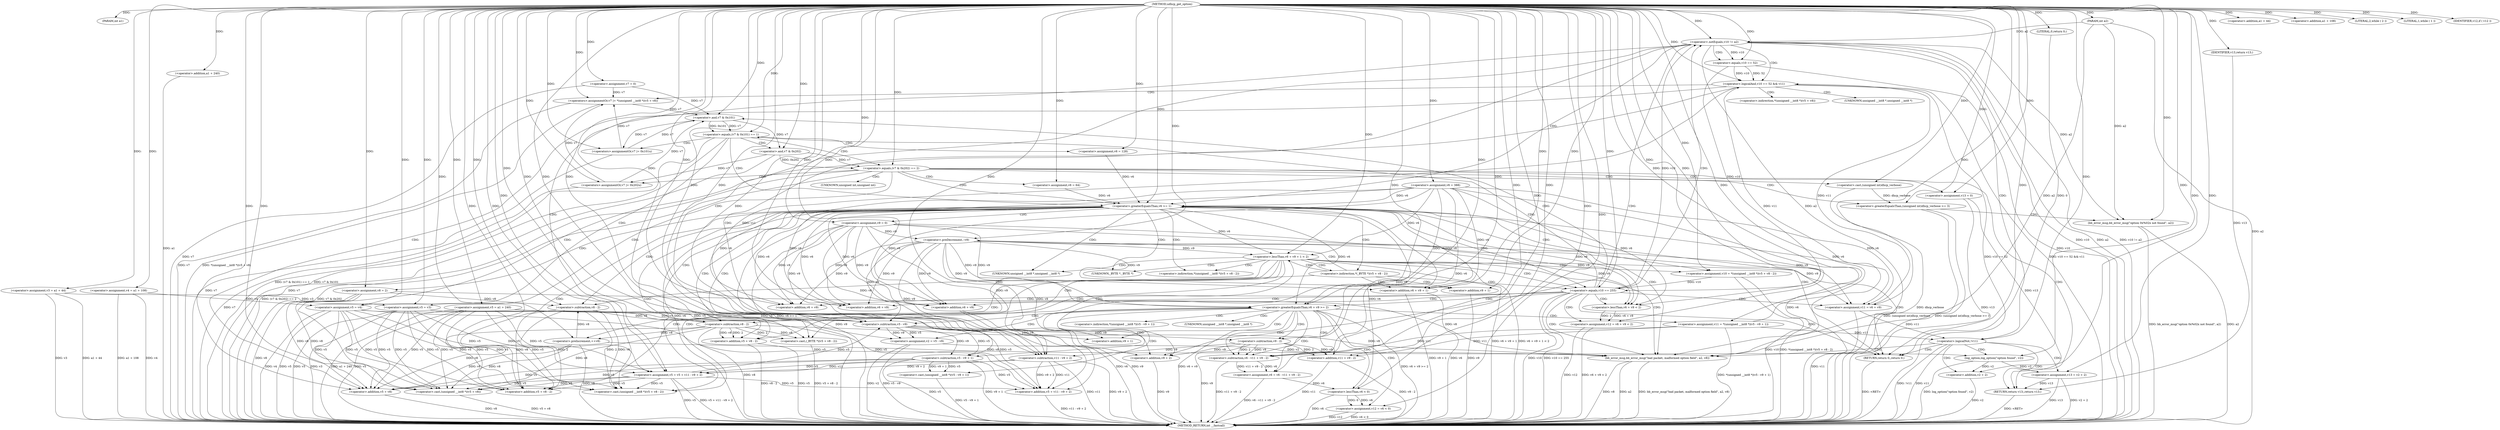 digraph udhcp_get_option {  
"1000113" [label = "(METHOD,udhcp_get_option)" ]
"1000355" [label = "(METHOD_RETURN,int __fastcall)" ]
"1000114" [label = "(PARAM,int a1)" ]
"1000115" [label = "(PARAM,int a2)" ]
"1000129" [label = "(<operator>.assignment,v3 = a1 + 44)" ]
"1000131" [label = "(<operator>.addition,a1 + 44)" ]
"1000134" [label = "(<operator>.assignment,v4 = a1 + 108)" ]
"1000136" [label = "(<operator>.addition,a1 + 108)" ]
"1000139" [label = "(<operator>.assignment,v5 = a1 + 240)" ]
"1000141" [label = "(<operator>.addition,a1 + 240)" ]
"1000144" [label = "(<operator>.assignment,v6 = 388)" ]
"1000147" [label = "(<operator>.assignment,v7 = 0)" ]
"1000151" [label = "(LITERAL,2,while ( 2 ))" ]
"1000153" [label = "(<operator>.assignment,v8 = 2)" ]
"1000156" [label = "(<operator>.assignment,v9 = 0)" ]
"1000160" [label = "(LITERAL,1,while ( 1 ))" ]
"1000162" [label = "(<operator>.assignment,v10 = *(unsigned __int8 *)(v5 + v8 - 2))" ]
"1000165" [label = "(<operator>.cast,(unsigned __int8 *)(v5 + v8 - 2))" ]
"1000167" [label = "(<operator>.addition,v5 + v8 - 2)" ]
"1000169" [label = "(<operator>.subtraction,v8 - 2)" ]
"1000174" [label = "(<operator>.cast,(_BYTE *)(v5 + v8 - 2))" ]
"1000176" [label = "(<operator>.addition,v5 + v8 - 2)" ]
"1000178" [label = "(<operator>.subtraction,v8 - 2)" ]
"1000182" [label = "(<operator>.preDecrement,--v9)" ]
"1000184" [label = "(<operator>.preIncrement,++v8)" ]
"1000187" [label = "(<operator>.lessThan,v6 + v9 + 1 < 2)" ]
"1000188" [label = "(<operator>.addition,v6 + v9 + 1)" ]
"1000190" [label = "(<operator>.addition,v9 + 1)" ]
"1000196" [label = "(<operator>.equals,v10 == 255)" ]
"1000201" [label = "(<operator>.equals,(v7 & 0x101) == 1)" ]
"1000202" [label = "(<operator>.and,v7 & 0x101)" ]
"1000207" [label = "(<operators>.assignmentOr,v7 |= 0x101u)" ]
"1000210" [label = "(<operator>.assignment,v6 = 128)" ]
"1000213" [label = "(<operator>.assignment,v5 = v4)" ]
"1000218" [label = "(<operator>.equals,(v7 & 0x202) == 2)" ]
"1000219" [label = "(<operator>.and,v7 & 0x202)" ]
"1000224" [label = "(<operators>.assignmentOr,v7 |= 0x202u)" ]
"1000227" [label = "(<operator>.assignment,v6 = 64)" ]
"1000230" [label = "(<operator>.assignment,v5 = v3)" ]
"1000234" [label = "(<operator>.assignment,v13 = 0)" ]
"1000238" [label = "(<operator>.greaterEqualsThan,(unsigned int)dhcp_verbose >= 3)" ]
"1000239" [label = "(<operator>.cast,(unsigned int)dhcp_verbose)" ]
"1000243" [label = "(bb_error_msg,bb_error_msg(\"option 0x%02x not found\", a2))" ]
"1000248" [label = "(<operator>.assignment,v11 = v6 + v9)" ]
"1000250" [label = "(<operator>.addition,v6 + v9)" ]
"1000253" [label = "(<operator>.assignment,v12 = v6 + v9 < 2)" ]
"1000255" [label = "(<operator>.lessThan,v6 + v9 < 2)" ]
"1000256" [label = "(<operator>.addition,v6 + v9)" ]
"1000261" [label = "(<operator>.greaterEqualsThan,v6 + v9 >= 2)" ]
"1000262" [label = "(<operator>.addition,v6 + v9)" ]
"1000267" [label = "(<operator>.assignment,v2 = v5 - v9)" ]
"1000269" [label = "(<operator>.subtraction,v5 - v9)" ]
"1000272" [label = "(<operator>.assignment,v11 = *(unsigned __int8 *)(v5 - v9 + 1))" ]
"1000275" [label = "(<operator>.cast,(unsigned __int8 *)(v5 - v9 + 1))" ]
"1000277" [label = "(<operator>.subtraction,v5 - v9 + 1)" ]
"1000279" [label = "(<operator>.addition,v9 + 1)" ]
"1000282" [label = "(<operator>.assignment,v6 = v6 - v11 + v9 - 2)" ]
"1000284" [label = "(<operator>.subtraction,v6 - v11 + v9 - 2)" ]
"1000286" [label = "(<operator>.addition,v11 + v9 - 2)" ]
"1000288" [label = "(<operator>.subtraction,v9 - 2)" ]
"1000291" [label = "(<operator>.assignment,v12 = v6 < 0)" ]
"1000293" [label = "(<operator>.lessThan,v6 < 0)" ]
"1000297" [label = "(IDENTIFIER,v12,if ( v12 ))" ]
"1000300" [label = "(<operator>.notEquals,v10 != a2)" ]
"1000305" [label = "(<operator>.logicalAnd,v10 == 52 && v11)" ]
"1000306" [label = "(<operator>.equals,v10 == 52)" ]
"1000310" [label = "(<operators>.assignmentOr,v7 |= *(unsigned __int8 *)(v5 + v8))" ]
"1000313" [label = "(<operator>.cast,(unsigned __int8 *)(v5 + v8))" ]
"1000315" [label = "(<operator>.addition,v5 + v8)" ]
"1000318" [label = "(<operator>.assignment,v5 = v5 + v11 - v9 + 2)" ]
"1000320" [label = "(<operator>.addition,v5 + v11 - v9 + 2)" ]
"1000322" [label = "(<operator>.subtraction,v11 - v9 + 2)" ]
"1000324" [label = "(<operator>.addition,v9 + 2)" ]
"1000329" [label = "(<operator>.greaterEqualsThan,v6 >= 1)" ]
"1000335" [label = "(<operator>.logicalNot,!v11)" ]
"1000339" [label = "(bb_error_msg,bb_error_msg(\"bad packet, malformed option field\", a2, v8))" ]
"1000343" [label = "(RETURN,return 0;,return 0;)" ]
"1000344" [label = "(LITERAL,0,return 0;)" ]
"1000345" [label = "(log_option,log_option(\"option found\", v2))" ]
"1000348" [label = "(<operator>.assignment,v13 = v2 + 2)" ]
"1000350" [label = "(<operator>.addition,v2 + 2)" ]
"1000353" [label = "(RETURN,return v13;,return v13;)" ]
"1000354" [label = "(IDENTIFIER,v13,return v13;)" ]
"1000164" [label = "(<operator>.indirection,*(unsigned __int8 *)(v5 + v8 - 2))" ]
"1000166" [label = "(UNKNOWN,unsigned __int8 *,unsigned __int8 *)" ]
"1000173" [label = "(<operator>.indirection,*(_BYTE *)(v5 + v8 - 2))" ]
"1000175" [label = "(UNKNOWN,_BYTE *,_BYTE *)" ]
"1000240" [label = "(UNKNOWN,unsigned int,unsigned int)" ]
"1000274" [label = "(<operator>.indirection,*(unsigned __int8 *)(v5 - v9 + 1))" ]
"1000276" [label = "(UNKNOWN,unsigned __int8 *,unsigned __int8 *)" ]
"1000312" [label = "(<operator>.indirection,*(unsigned __int8 *)(v5 + v8))" ]
"1000314" [label = "(UNKNOWN,unsigned __int8 *,unsigned __int8 *)" ]
  "1000353" -> "1000355"  [ label = "DDG: <RET>"] 
  "1000343" -> "1000355"  [ label = "DDG: <RET>"] 
  "1000253" -> "1000355"  [ label = "DDG: v12"] 
  "1000288" -> "1000355"  [ label = "DDG: v9"] 
  "1000293" -> "1000355"  [ label = "DDG: v6"] 
  "1000162" -> "1000355"  [ label = "DDG: *(unsigned __int8 *)(v5 + v8 - 2)"] 
  "1000134" -> "1000355"  [ label = "DDG: a1 + 108"] 
  "1000243" -> "1000355"  [ label = "DDG: bb_error_msg(\"option 0x%02x not found\", a2)"] 
  "1000218" -> "1000355"  [ label = "DDG: (v7 & 0x202) == 2"] 
  "1000339" -> "1000355"  [ label = "DDG: v8"] 
  "1000190" -> "1000355"  [ label = "DDG: v9"] 
  "1000335" -> "1000355"  [ label = "DDG: !v11"] 
  "1000306" -> "1000355"  [ label = "DDG: v10"] 
  "1000320" -> "1000355"  [ label = "DDG: v11 - v9 + 2"] 
  "1000162" -> "1000355"  [ label = "DDG: v10"] 
  "1000324" -> "1000355"  [ label = "DDG: v9"] 
  "1000188" -> "1000355"  [ label = "DDG: v6"] 
  "1000238" -> "1000355"  [ label = "DDG: (unsigned int)dhcp_verbose"] 
  "1000329" -> "1000355"  [ label = "DDG: v6"] 
  "1000318" -> "1000355"  [ label = "DDG: v5"] 
  "1000267" -> "1000355"  [ label = "DDG: v5 - v9"] 
  "1000350" -> "1000355"  [ label = "DDG: v2"] 
  "1000141" -> "1000355"  [ label = "DDG: a1"] 
  "1000156" -> "1000355"  [ label = "DDG: v9"] 
  "1000176" -> "1000355"  [ label = "DDG: v8 - 2"] 
  "1000322" -> "1000355"  [ label = "DDG: v11"] 
  "1000219" -> "1000355"  [ label = "DDG: v7"] 
  "1000129" -> "1000355"  [ label = "DDG: v3"] 
  "1000318" -> "1000355"  [ label = "DDG: v5 + v11 - v9 + 2"] 
  "1000272" -> "1000355"  [ label = "DDG: *(unsigned __int8 *)(v5 - v9 + 1)"] 
  "1000300" -> "1000355"  [ label = "DDG: v10"] 
  "1000213" -> "1000355"  [ label = "DDG: v5"] 
  "1000239" -> "1000355"  [ label = "DDG: dhcp_verbose"] 
  "1000339" -> "1000355"  [ label = "DDG: a2"] 
  "1000300" -> "1000355"  [ label = "DDG: a2"] 
  "1000267" -> "1000355"  [ label = "DDG: v2"] 
  "1000291" -> "1000355"  [ label = "DDG: v12"] 
  "1000345" -> "1000355"  [ label = "DDG: log_option(\"option found\", v2)"] 
  "1000147" -> "1000355"  [ label = "DDG: v7"] 
  "1000188" -> "1000355"  [ label = "DDG: v9 + 1"] 
  "1000213" -> "1000355"  [ label = "DDG: v4"] 
  "1000275" -> "1000355"  [ label = "DDG: v5 - v9 + 1"] 
  "1000115" -> "1000355"  [ label = "DDG: a2"] 
  "1000262" -> "1000355"  [ label = "DDG: v6"] 
  "1000348" -> "1000355"  [ label = "DDG: v2 + 2"] 
  "1000291" -> "1000355"  [ label = "DDG: v6 < 0"] 
  "1000286" -> "1000355"  [ label = "DDG: v9 - 2"] 
  "1000230" -> "1000355"  [ label = "DDG: v3"] 
  "1000253" -> "1000355"  [ label = "DDG: v6 + v9 < 2"] 
  "1000184" -> "1000355"  [ label = "DDG: v8"] 
  "1000277" -> "1000355"  [ label = "DDG: v9 + 1"] 
  "1000129" -> "1000355"  [ label = "DDG: a1 + 44"] 
  "1000248" -> "1000355"  [ label = "DDG: v11"] 
  "1000261" -> "1000355"  [ label = "DDG: v6 + v9 >= 2"] 
  "1000224" -> "1000355"  [ label = "DDG: v7"] 
  "1000284" -> "1000355"  [ label = "DDG: v11 + v9 - 2"] 
  "1000286" -> "1000355"  [ label = "DDG: v11"] 
  "1000315" -> "1000355"  [ label = "DDG: v8"] 
  "1000348" -> "1000355"  [ label = "DDG: v13"] 
  "1000230" -> "1000355"  [ label = "DDG: v5"] 
  "1000310" -> "1000355"  [ label = "DDG: v7"] 
  "1000187" -> "1000355"  [ label = "DDG: v6 + v9 + 1"] 
  "1000313" -> "1000355"  [ label = "DDG: v5 + v8"] 
  "1000207" -> "1000355"  [ label = "DDG: v7"] 
  "1000134" -> "1000355"  [ label = "DDG: v4"] 
  "1000139" -> "1000355"  [ label = "DDG: a1 + 240"] 
  "1000305" -> "1000355"  [ label = "DDG: v10 == 52"] 
  "1000201" -> "1000355"  [ label = "DDG: (v7 & 0x101) == 1"] 
  "1000335" -> "1000355"  [ label = "DDG: v11"] 
  "1000300" -> "1000355"  [ label = "DDG: v10 != a2"] 
  "1000187" -> "1000355"  [ label = "DDG: v6 + v9 + 1 < 2"] 
  "1000329" -> "1000355"  [ label = "DDG: v6 >= 1"] 
  "1000176" -> "1000355"  [ label = "DDG: v5"] 
  "1000174" -> "1000355"  [ label = "DDG: v5 + v8 - 2"] 
  "1000178" -> "1000355"  [ label = "DDG: v8"] 
  "1000196" -> "1000355"  [ label = "DDG: v10 == 255"] 
  "1000339" -> "1000355"  [ label = "DDG: bb_error_msg(\"bad packet, malformed option field\", a2, v8)"] 
  "1000139" -> "1000355"  [ label = "DDG: v5"] 
  "1000277" -> "1000355"  [ label = "DDG: v5"] 
  "1000262" -> "1000355"  [ label = "DDG: v9"] 
  "1000144" -> "1000355"  [ label = "DDG: v6"] 
  "1000305" -> "1000355"  [ label = "DDG: v10 == 52 && v11"] 
  "1000282" -> "1000355"  [ label = "DDG: v6 - v11 + v9 - 2"] 
  "1000238" -> "1000355"  [ label = "DDG: (unsigned int)dhcp_verbose >= 3"] 
  "1000261" -> "1000355"  [ label = "DDG: v6 + v9"] 
  "1000201" -> "1000355"  [ label = "DDG: v7 & 0x101"] 
  "1000196" -> "1000355"  [ label = "DDG: v10"] 
  "1000153" -> "1000355"  [ label = "DDG: v8"] 
  "1000322" -> "1000355"  [ label = "DDG: v9 + 2"] 
  "1000243" -> "1000355"  [ label = "DDG: a2"] 
  "1000310" -> "1000355"  [ label = "DDG: *(unsigned __int8 *)(v5 + v8)"] 
  "1000234" -> "1000355"  [ label = "DDG: v13"] 
  "1000218" -> "1000355"  [ label = "DDG: v7 & 0x202"] 
  "1000113" -> "1000114"  [ label = "DDG: "] 
  "1000113" -> "1000115"  [ label = "DDG: "] 
  "1000113" -> "1000129"  [ label = "DDG: "] 
  "1000113" -> "1000131"  [ label = "DDG: "] 
  "1000113" -> "1000134"  [ label = "DDG: "] 
  "1000113" -> "1000136"  [ label = "DDG: "] 
  "1000113" -> "1000139"  [ label = "DDG: "] 
  "1000113" -> "1000141"  [ label = "DDG: "] 
  "1000113" -> "1000144"  [ label = "DDG: "] 
  "1000113" -> "1000147"  [ label = "DDG: "] 
  "1000113" -> "1000151"  [ label = "DDG: "] 
  "1000113" -> "1000153"  [ label = "DDG: "] 
  "1000113" -> "1000156"  [ label = "DDG: "] 
  "1000113" -> "1000160"  [ label = "DDG: "] 
  "1000113" -> "1000162"  [ label = "DDG: "] 
  "1000318" -> "1000165"  [ label = "DDG: v5"] 
  "1000213" -> "1000165"  [ label = "DDG: v5"] 
  "1000230" -> "1000165"  [ label = "DDG: v5"] 
  "1000139" -> "1000165"  [ label = "DDG: v5"] 
  "1000113" -> "1000165"  [ label = "DDG: "] 
  "1000169" -> "1000165"  [ label = "DDG: v8"] 
  "1000169" -> "1000165"  [ label = "DDG: 2"] 
  "1000318" -> "1000167"  [ label = "DDG: v5"] 
  "1000213" -> "1000167"  [ label = "DDG: v5"] 
  "1000230" -> "1000167"  [ label = "DDG: v5"] 
  "1000139" -> "1000167"  [ label = "DDG: v5"] 
  "1000113" -> "1000167"  [ label = "DDG: "] 
  "1000169" -> "1000167"  [ label = "DDG: v8"] 
  "1000169" -> "1000167"  [ label = "DDG: 2"] 
  "1000184" -> "1000169"  [ label = "DDG: v8"] 
  "1000153" -> "1000169"  [ label = "DDG: v8"] 
  "1000113" -> "1000169"  [ label = "DDG: "] 
  "1000113" -> "1000174"  [ label = "DDG: "] 
  "1000178" -> "1000174"  [ label = "DDG: v8"] 
  "1000178" -> "1000174"  [ label = "DDG: 2"] 
  "1000113" -> "1000176"  [ label = "DDG: "] 
  "1000178" -> "1000176"  [ label = "DDG: v8"] 
  "1000178" -> "1000176"  [ label = "DDG: 2"] 
  "1000169" -> "1000178"  [ label = "DDG: v8"] 
  "1000113" -> "1000178"  [ label = "DDG: "] 
  "1000156" -> "1000182"  [ label = "DDG: v9"] 
  "1000113" -> "1000182"  [ label = "DDG: "] 
  "1000178" -> "1000184"  [ label = "DDG: v8"] 
  "1000113" -> "1000184"  [ label = "DDG: "] 
  "1000144" -> "1000187"  [ label = "DDG: v6"] 
  "1000329" -> "1000187"  [ label = "DDG: v6"] 
  "1000113" -> "1000187"  [ label = "DDG: "] 
  "1000182" -> "1000187"  [ label = "DDG: v9"] 
  "1000144" -> "1000188"  [ label = "DDG: v6"] 
  "1000329" -> "1000188"  [ label = "DDG: v6"] 
  "1000113" -> "1000188"  [ label = "DDG: "] 
  "1000182" -> "1000188"  [ label = "DDG: v9"] 
  "1000182" -> "1000190"  [ label = "DDG: v9"] 
  "1000113" -> "1000190"  [ label = "DDG: "] 
  "1000306" -> "1000196"  [ label = "DDG: v10"] 
  "1000162" -> "1000196"  [ label = "DDG: v10"] 
  "1000113" -> "1000196"  [ label = "DDG: "] 
  "1000202" -> "1000201"  [ label = "DDG: v7"] 
  "1000202" -> "1000201"  [ label = "DDG: 0x101"] 
  "1000147" -> "1000202"  [ label = "DDG: v7"] 
  "1000224" -> "1000202"  [ label = "DDG: v7"] 
  "1000310" -> "1000202"  [ label = "DDG: v7"] 
  "1000207" -> "1000202"  [ label = "DDG: v7"] 
  "1000113" -> "1000202"  [ label = "DDG: "] 
  "1000113" -> "1000201"  [ label = "DDG: "] 
  "1000113" -> "1000207"  [ label = "DDG: "] 
  "1000202" -> "1000207"  [ label = "DDG: v7"] 
  "1000113" -> "1000210"  [ label = "DDG: "] 
  "1000134" -> "1000213"  [ label = "DDG: v4"] 
  "1000113" -> "1000213"  [ label = "DDG: "] 
  "1000219" -> "1000218"  [ label = "DDG: v7"] 
  "1000219" -> "1000218"  [ label = "DDG: 0x202"] 
  "1000202" -> "1000219"  [ label = "DDG: v7"] 
  "1000113" -> "1000219"  [ label = "DDG: "] 
  "1000113" -> "1000218"  [ label = "DDG: "] 
  "1000113" -> "1000224"  [ label = "DDG: "] 
  "1000219" -> "1000224"  [ label = "DDG: v7"] 
  "1000113" -> "1000227"  [ label = "DDG: "] 
  "1000129" -> "1000230"  [ label = "DDG: v3"] 
  "1000113" -> "1000230"  [ label = "DDG: "] 
  "1000113" -> "1000234"  [ label = "DDG: "] 
  "1000239" -> "1000238"  [ label = "DDG: dhcp_verbose"] 
  "1000113" -> "1000239"  [ label = "DDG: "] 
  "1000113" -> "1000238"  [ label = "DDG: "] 
  "1000113" -> "1000243"  [ label = "DDG: "] 
  "1000300" -> "1000243"  [ label = "DDG: a2"] 
  "1000115" -> "1000243"  [ label = "DDG: a2"] 
  "1000144" -> "1000248"  [ label = "DDG: v6"] 
  "1000329" -> "1000248"  [ label = "DDG: v6"] 
  "1000113" -> "1000248"  [ label = "DDG: "] 
  "1000156" -> "1000248"  [ label = "DDG: v9"] 
  "1000182" -> "1000248"  [ label = "DDG: v9"] 
  "1000144" -> "1000250"  [ label = "DDG: v6"] 
  "1000329" -> "1000250"  [ label = "DDG: v6"] 
  "1000113" -> "1000250"  [ label = "DDG: "] 
  "1000156" -> "1000250"  [ label = "DDG: v9"] 
  "1000182" -> "1000250"  [ label = "DDG: v9"] 
  "1000255" -> "1000253"  [ label = "DDG: v6 + v9"] 
  "1000255" -> "1000253"  [ label = "DDG: 2"] 
  "1000113" -> "1000253"  [ label = "DDG: "] 
  "1000113" -> "1000255"  [ label = "DDG: "] 
  "1000144" -> "1000255"  [ label = "DDG: v6"] 
  "1000329" -> "1000255"  [ label = "DDG: v6"] 
  "1000156" -> "1000255"  [ label = "DDG: v9"] 
  "1000182" -> "1000255"  [ label = "DDG: v9"] 
  "1000113" -> "1000256"  [ label = "DDG: "] 
  "1000144" -> "1000256"  [ label = "DDG: v6"] 
  "1000329" -> "1000256"  [ label = "DDG: v6"] 
  "1000156" -> "1000256"  [ label = "DDG: v9"] 
  "1000182" -> "1000256"  [ label = "DDG: v9"] 
  "1000113" -> "1000261"  [ label = "DDG: "] 
  "1000144" -> "1000261"  [ label = "DDG: v6"] 
  "1000329" -> "1000261"  [ label = "DDG: v6"] 
  "1000156" -> "1000261"  [ label = "DDG: v9"] 
  "1000182" -> "1000261"  [ label = "DDG: v9"] 
  "1000113" -> "1000262"  [ label = "DDG: "] 
  "1000144" -> "1000262"  [ label = "DDG: v6"] 
  "1000329" -> "1000262"  [ label = "DDG: v6"] 
  "1000156" -> "1000262"  [ label = "DDG: v9"] 
  "1000182" -> "1000262"  [ label = "DDG: v9"] 
  "1000269" -> "1000267"  [ label = "DDG: v5"] 
  "1000269" -> "1000267"  [ label = "DDG: v9"] 
  "1000113" -> "1000267"  [ label = "DDG: "] 
  "1000318" -> "1000269"  [ label = "DDG: v5"] 
  "1000213" -> "1000269"  [ label = "DDG: v5"] 
  "1000230" -> "1000269"  [ label = "DDG: v5"] 
  "1000139" -> "1000269"  [ label = "DDG: v5"] 
  "1000113" -> "1000269"  [ label = "DDG: "] 
  "1000156" -> "1000269"  [ label = "DDG: v9"] 
  "1000182" -> "1000269"  [ label = "DDG: v9"] 
  "1000113" -> "1000272"  [ label = "DDG: "] 
  "1000277" -> "1000275"  [ label = "DDG: v5"] 
  "1000277" -> "1000275"  [ label = "DDG: v9 + 1"] 
  "1000269" -> "1000277"  [ label = "DDG: v5"] 
  "1000113" -> "1000277"  [ label = "DDG: "] 
  "1000269" -> "1000277"  [ label = "DDG: v9"] 
  "1000269" -> "1000279"  [ label = "DDG: v9"] 
  "1000113" -> "1000279"  [ label = "DDG: "] 
  "1000284" -> "1000282"  [ label = "DDG: v6"] 
  "1000284" -> "1000282"  [ label = "DDG: v11 + v9 - 2"] 
  "1000113" -> "1000282"  [ label = "DDG: "] 
  "1000113" -> "1000284"  [ label = "DDG: "] 
  "1000144" -> "1000284"  [ label = "DDG: v6"] 
  "1000329" -> "1000284"  [ label = "DDG: v6"] 
  "1000272" -> "1000284"  [ label = "DDG: v11"] 
  "1000288" -> "1000284"  [ label = "DDG: v9"] 
  "1000288" -> "1000284"  [ label = "DDG: 2"] 
  "1000272" -> "1000286"  [ label = "DDG: v11"] 
  "1000113" -> "1000286"  [ label = "DDG: "] 
  "1000288" -> "1000286"  [ label = "DDG: v9"] 
  "1000288" -> "1000286"  [ label = "DDG: 2"] 
  "1000113" -> "1000288"  [ label = "DDG: "] 
  "1000269" -> "1000288"  [ label = "DDG: v9"] 
  "1000293" -> "1000291"  [ label = "DDG: v6"] 
  "1000293" -> "1000291"  [ label = "DDG: 0"] 
  "1000113" -> "1000291"  [ label = "DDG: "] 
  "1000282" -> "1000293"  [ label = "DDG: v6"] 
  "1000113" -> "1000293"  [ label = "DDG: "] 
  "1000113" -> "1000297"  [ label = "DDG: "] 
  "1000196" -> "1000300"  [ label = "DDG: v10"] 
  "1000113" -> "1000300"  [ label = "DDG: "] 
  "1000115" -> "1000300"  [ label = "DDG: a2"] 
  "1000306" -> "1000305"  [ label = "DDG: v10"] 
  "1000306" -> "1000305"  [ label = "DDG: 52"] 
  "1000300" -> "1000306"  [ label = "DDG: v10"] 
  "1000113" -> "1000306"  [ label = "DDG: "] 
  "1000248" -> "1000305"  [ label = "DDG: v11"] 
  "1000113" -> "1000305"  [ label = "DDG: "] 
  "1000272" -> "1000305"  [ label = "DDG: v11"] 
  "1000147" -> "1000310"  [ label = "DDG: v7"] 
  "1000224" -> "1000310"  [ label = "DDG: v7"] 
  "1000207" -> "1000310"  [ label = "DDG: v7"] 
  "1000113" -> "1000310"  [ label = "DDG: "] 
  "1000318" -> "1000313"  [ label = "DDG: v5"] 
  "1000213" -> "1000313"  [ label = "DDG: v5"] 
  "1000230" -> "1000313"  [ label = "DDG: v5"] 
  "1000139" -> "1000313"  [ label = "DDG: v5"] 
  "1000277" -> "1000313"  [ label = "DDG: v5"] 
  "1000113" -> "1000313"  [ label = "DDG: "] 
  "1000184" -> "1000313"  [ label = "DDG: v8"] 
  "1000178" -> "1000313"  [ label = "DDG: v8"] 
  "1000153" -> "1000313"  [ label = "DDG: v8"] 
  "1000318" -> "1000315"  [ label = "DDG: v5"] 
  "1000213" -> "1000315"  [ label = "DDG: v5"] 
  "1000230" -> "1000315"  [ label = "DDG: v5"] 
  "1000139" -> "1000315"  [ label = "DDG: v5"] 
  "1000277" -> "1000315"  [ label = "DDG: v5"] 
  "1000113" -> "1000315"  [ label = "DDG: "] 
  "1000184" -> "1000315"  [ label = "DDG: v8"] 
  "1000178" -> "1000315"  [ label = "DDG: v8"] 
  "1000153" -> "1000315"  [ label = "DDG: v8"] 
  "1000213" -> "1000318"  [ label = "DDG: v5"] 
  "1000230" -> "1000318"  [ label = "DDG: v5"] 
  "1000139" -> "1000318"  [ label = "DDG: v5"] 
  "1000277" -> "1000318"  [ label = "DDG: v5"] 
  "1000113" -> "1000318"  [ label = "DDG: "] 
  "1000322" -> "1000318"  [ label = "DDG: v11"] 
  "1000322" -> "1000318"  [ label = "DDG: v9 + 2"] 
  "1000318" -> "1000320"  [ label = "DDG: v5"] 
  "1000213" -> "1000320"  [ label = "DDG: v5"] 
  "1000230" -> "1000320"  [ label = "DDG: v5"] 
  "1000139" -> "1000320"  [ label = "DDG: v5"] 
  "1000277" -> "1000320"  [ label = "DDG: v5"] 
  "1000113" -> "1000320"  [ label = "DDG: "] 
  "1000322" -> "1000320"  [ label = "DDG: v11"] 
  "1000322" -> "1000320"  [ label = "DDG: v9 + 2"] 
  "1000305" -> "1000322"  [ label = "DDG: v11"] 
  "1000113" -> "1000322"  [ label = "DDG: "] 
  "1000288" -> "1000322"  [ label = "DDG: v9"] 
  "1000156" -> "1000322"  [ label = "DDG: v9"] 
  "1000182" -> "1000322"  [ label = "DDG: v9"] 
  "1000288" -> "1000324"  [ label = "DDG: v9"] 
  "1000113" -> "1000324"  [ label = "DDG: "] 
  "1000156" -> "1000324"  [ label = "DDG: v9"] 
  "1000182" -> "1000324"  [ label = "DDG: v9"] 
  "1000293" -> "1000329"  [ label = "DDG: v6"] 
  "1000210" -> "1000329"  [ label = "DDG: v6"] 
  "1000227" -> "1000329"  [ label = "DDG: v6"] 
  "1000113" -> "1000329"  [ label = "DDG: "] 
  "1000144" -> "1000329"  [ label = "DDG: v6"] 
  "1000248" -> "1000335"  [ label = "DDG: v11"] 
  "1000113" -> "1000335"  [ label = "DDG: "] 
  "1000272" -> "1000335"  [ label = "DDG: v11"] 
  "1000113" -> "1000339"  [ label = "DDG: "] 
  "1000300" -> "1000339"  [ label = "DDG: a2"] 
  "1000115" -> "1000339"  [ label = "DDG: a2"] 
  "1000184" -> "1000339"  [ label = "DDG: v8"] 
  "1000178" -> "1000339"  [ label = "DDG: v8"] 
  "1000153" -> "1000339"  [ label = "DDG: v8"] 
  "1000344" -> "1000343"  [ label = "DDG: 0"] 
  "1000113" -> "1000343"  [ label = "DDG: "] 
  "1000113" -> "1000344"  [ label = "DDG: "] 
  "1000113" -> "1000345"  [ label = "DDG: "] 
  "1000267" -> "1000345"  [ label = "DDG: v2"] 
  "1000345" -> "1000348"  [ label = "DDG: v2"] 
  "1000113" -> "1000348"  [ label = "DDG: "] 
  "1000345" -> "1000350"  [ label = "DDG: v2"] 
  "1000113" -> "1000350"  [ label = "DDG: "] 
  "1000354" -> "1000353"  [ label = "DDG: v13"] 
  "1000348" -> "1000353"  [ label = "DDG: v13"] 
  "1000234" -> "1000353"  [ label = "DDG: v13"] 
  "1000113" -> "1000354"  [ label = "DDG: "] 
  "1000173" -> "1000190"  [ label = "CDG: "] 
  "1000173" -> "1000188"  [ label = "CDG: "] 
  "1000173" -> "1000187"  [ label = "CDG: "] 
  "1000173" -> "1000184"  [ label = "CDG: "] 
  "1000173" -> "1000182"  [ label = "CDG: "] 
  "1000173" -> "1000196"  [ label = "CDG: "] 
  "1000187" -> "1000343"  [ label = "CDG: "] 
  "1000187" -> "1000339"  [ label = "CDG: "] 
  "1000187" -> "1000176"  [ label = "CDG: "] 
  "1000187" -> "1000175"  [ label = "CDG: "] 
  "1000187" -> "1000174"  [ label = "CDG: "] 
  "1000187" -> "1000173"  [ label = "CDG: "] 
  "1000187" -> "1000169"  [ label = "CDG: "] 
  "1000187" -> "1000167"  [ label = "CDG: "] 
  "1000187" -> "1000166"  [ label = "CDG: "] 
  "1000187" -> "1000165"  [ label = "CDG: "] 
  "1000187" -> "1000164"  [ label = "CDG: "] 
  "1000187" -> "1000162"  [ label = "CDG: "] 
  "1000187" -> "1000178"  [ label = "CDG: "] 
  "1000187" -> "1000196"  [ label = "CDG: "] 
  "1000196" -> "1000202"  [ label = "CDG: "] 
  "1000196" -> "1000201"  [ label = "CDG: "] 
  "1000196" -> "1000256"  [ label = "CDG: "] 
  "1000196" -> "1000255"  [ label = "CDG: "] 
  "1000196" -> "1000253"  [ label = "CDG: "] 
  "1000196" -> "1000250"  [ label = "CDG: "] 
  "1000196" -> "1000248"  [ label = "CDG: "] 
  "1000196" -> "1000262"  [ label = "CDG: "] 
  "1000196" -> "1000261"  [ label = "CDG: "] 
  "1000196" -> "1000300"  [ label = "CDG: "] 
  "1000196" -> "1000343"  [ label = "CDG: "] 
  "1000196" -> "1000339"  [ label = "CDG: "] 
  "1000201" -> "1000207"  [ label = "CDG: "] 
  "1000201" -> "1000219"  [ label = "CDG: "] 
  "1000201" -> "1000218"  [ label = "CDG: "] 
  "1000201" -> "1000213"  [ label = "CDG: "] 
  "1000201" -> "1000210"  [ label = "CDG: "] 
  "1000201" -> "1000329"  [ label = "CDG: "] 
  "1000218" -> "1000224"  [ label = "CDG: "] 
  "1000218" -> "1000240"  [ label = "CDG: "] 
  "1000218" -> "1000239"  [ label = "CDG: "] 
  "1000218" -> "1000238"  [ label = "CDG: "] 
  "1000218" -> "1000234"  [ label = "CDG: "] 
  "1000218" -> "1000230"  [ label = "CDG: "] 
  "1000218" -> "1000227"  [ label = "CDG: "] 
  "1000218" -> "1000329"  [ label = "CDG: "] 
  "1000218" -> "1000353"  [ label = "CDG: "] 
  "1000238" -> "1000243"  [ label = "CDG: "] 
  "1000261" -> "1000272"  [ label = "CDG: "] 
  "1000261" -> "1000269"  [ label = "CDG: "] 
  "1000261" -> "1000267"  [ label = "CDG: "] 
  "1000261" -> "1000288"  [ label = "CDG: "] 
  "1000261" -> "1000286"  [ label = "CDG: "] 
  "1000261" -> "1000284"  [ label = "CDG: "] 
  "1000261" -> "1000282"  [ label = "CDG: "] 
  "1000261" -> "1000279"  [ label = "CDG: "] 
  "1000261" -> "1000277"  [ label = "CDG: "] 
  "1000261" -> "1000276"  [ label = "CDG: "] 
  "1000261" -> "1000275"  [ label = "CDG: "] 
  "1000261" -> "1000274"  [ label = "CDG: "] 
  "1000261" -> "1000293"  [ label = "CDG: "] 
  "1000261" -> "1000291"  [ label = "CDG: "] 
  "1000300" -> "1000320"  [ label = "CDG: "] 
  "1000300" -> "1000318"  [ label = "CDG: "] 
  "1000300" -> "1000306"  [ label = "CDG: "] 
  "1000300" -> "1000305"  [ label = "CDG: "] 
  "1000300" -> "1000335"  [ label = "CDG: "] 
  "1000300" -> "1000329"  [ label = "CDG: "] 
  "1000300" -> "1000324"  [ label = "CDG: "] 
  "1000300" -> "1000322"  [ label = "CDG: "] 
  "1000305" -> "1000315"  [ label = "CDG: "] 
  "1000305" -> "1000314"  [ label = "CDG: "] 
  "1000305" -> "1000313"  [ label = "CDG: "] 
  "1000305" -> "1000312"  [ label = "CDG: "] 
  "1000305" -> "1000310"  [ label = "CDG: "] 
  "1000329" -> "1000343"  [ label = "CDG: "] 
  "1000329" -> "1000339"  [ label = "CDG: "] 
  "1000329" -> "1000156"  [ label = "CDG: "] 
  "1000329" -> "1000153"  [ label = "CDG: "] 
  "1000329" -> "1000176"  [ label = "CDG: "] 
  "1000329" -> "1000175"  [ label = "CDG: "] 
  "1000329" -> "1000174"  [ label = "CDG: "] 
  "1000329" -> "1000173"  [ label = "CDG: "] 
  "1000329" -> "1000169"  [ label = "CDG: "] 
  "1000329" -> "1000167"  [ label = "CDG: "] 
  "1000329" -> "1000166"  [ label = "CDG: "] 
  "1000329" -> "1000165"  [ label = "CDG: "] 
  "1000329" -> "1000164"  [ label = "CDG: "] 
  "1000329" -> "1000162"  [ label = "CDG: "] 
  "1000329" -> "1000178"  [ label = "CDG: "] 
  "1000329" -> "1000196"  [ label = "CDG: "] 
  "1000335" -> "1000350"  [ label = "CDG: "] 
  "1000335" -> "1000348"  [ label = "CDG: "] 
  "1000335" -> "1000345"  [ label = "CDG: "] 
  "1000335" -> "1000343"  [ label = "CDG: "] 
  "1000335" -> "1000339"  [ label = "CDG: "] 
  "1000335" -> "1000353"  [ label = "CDG: "] 
}
